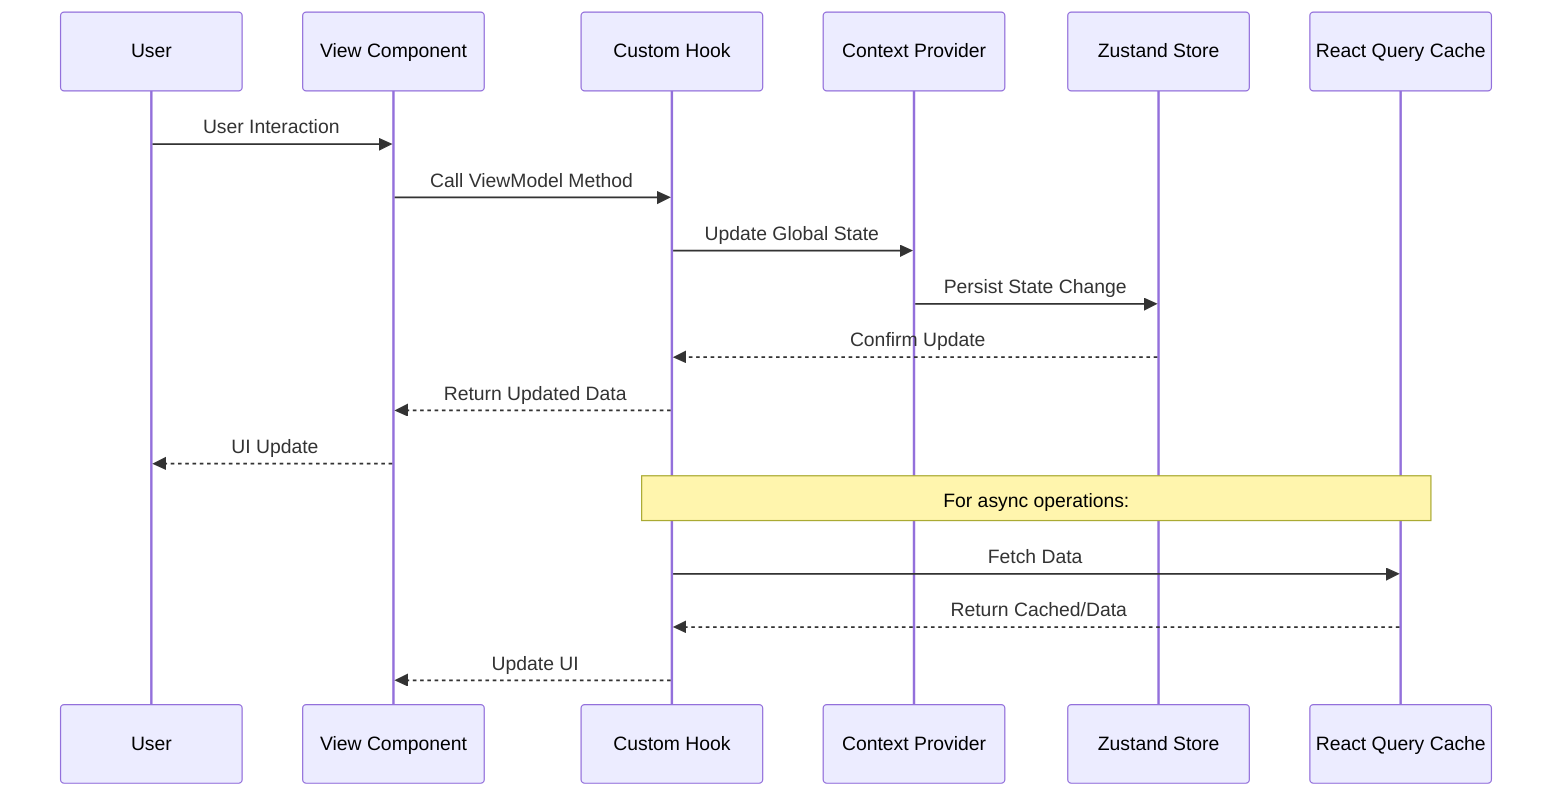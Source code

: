 sequenceDiagram
    participant U as User
    participant V as View Component
    participant H as Custom Hook
    participant CT as Context Provider
    participant Z as Zustand Store
    participant RQ as React Query Cache
    
    U->>V: User Interaction
    V->>H: Call ViewModel Method
    H->>CT: Update Global State
    CT->>Z: Persist State Change
    Z-->>H: Confirm Update
    H-->>V: Return Updated Data
    V-->>U: UI Update
    
    Note over H,RQ: For async operations:
    H->>RQ: Fetch Data
    RQ-->>H: Return Cached/Data
    H-->>V: Update UI